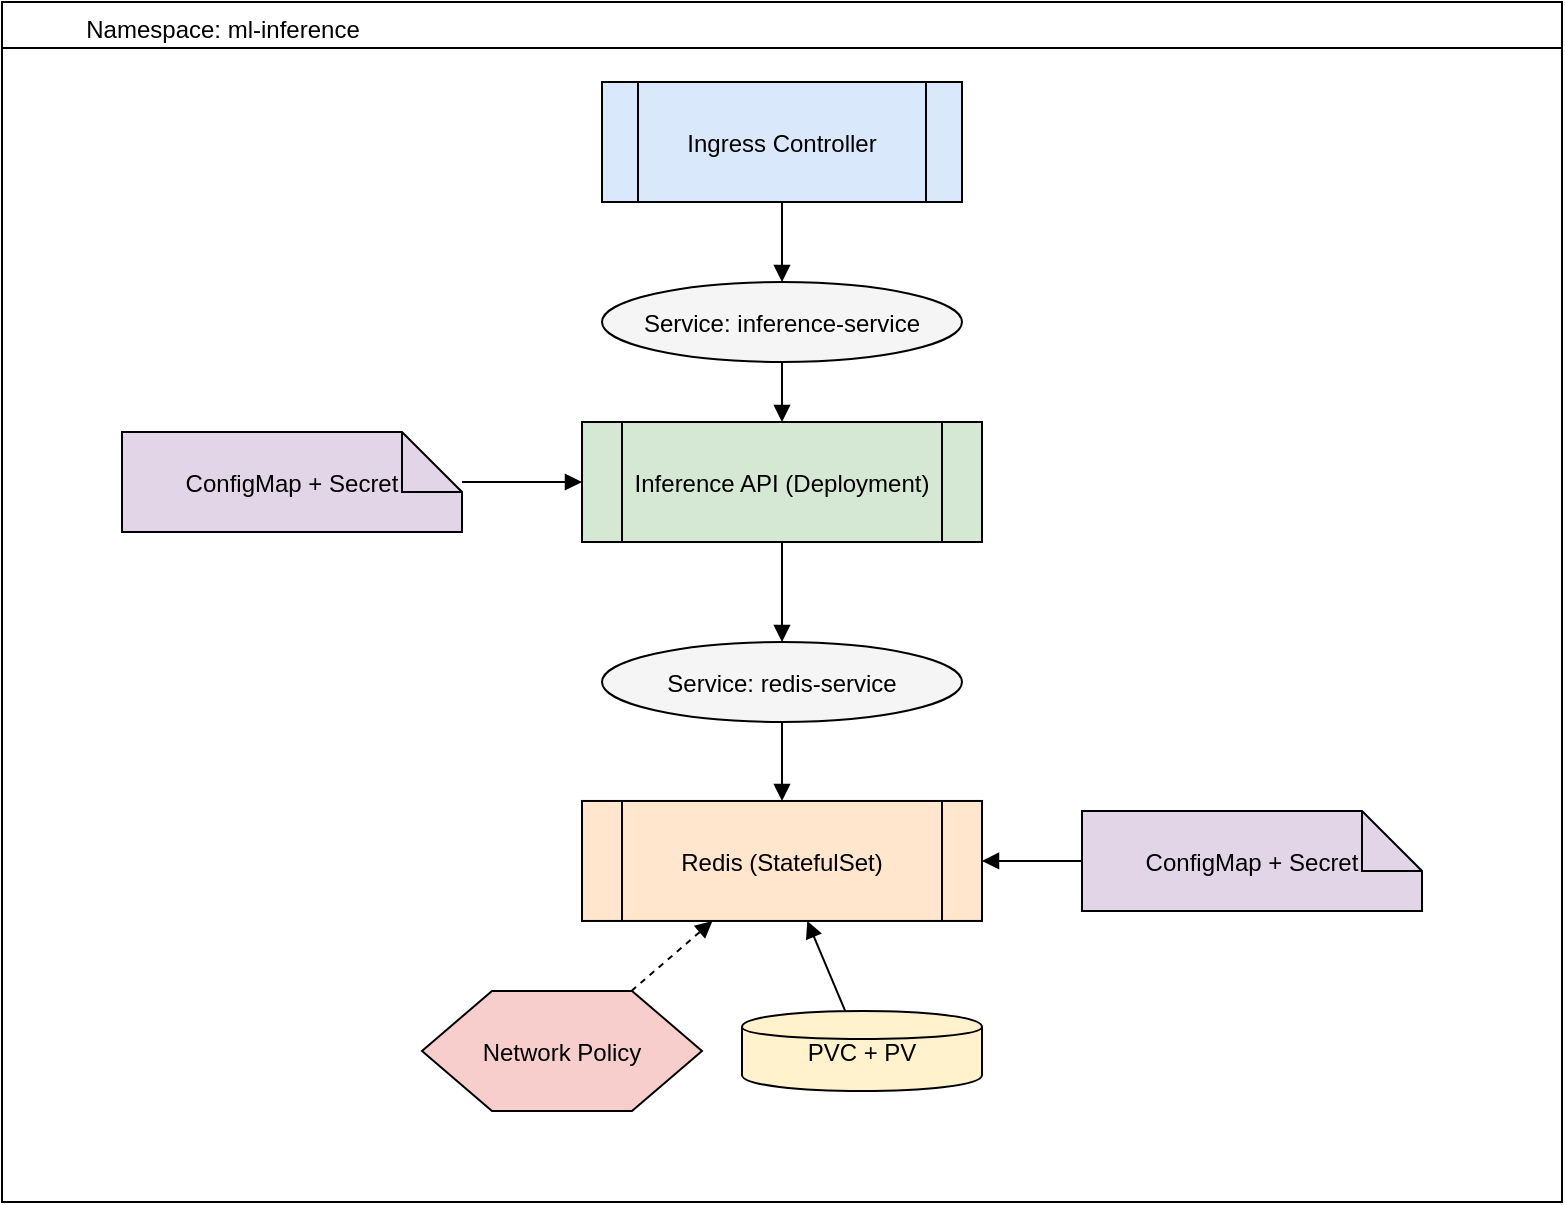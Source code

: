 <mxfile version="25.0.2">
  <diagram name="Real-Time ML Inference Architecture" id="ml-inference">
    <mxGraphModel dx="1026" dy="743" grid="0" gridSize="10" guides="1" tooltips="1" connect="1" arrows="1" fold="1" page="0" pageScale="1" pageWidth="827" pageHeight="1169" math="0" shadow="0">
      <root>
        <mxCell id="0" />
        <mxCell id="1" parent="0" />
        <mxCell id="10" value="" style="swimlane" parent="1" vertex="1">
          <mxGeometry x="20" y="20" width="780" height="600" as="geometry" />
        </mxCell>
        <mxCell id="11" value="Namespace: ml-inference" style="text;html=1;strokeColor=none;fillColor=none;align=center;" parent="10" vertex="1">
          <mxGeometry x="10" width="200" height="30" as="geometry" />
        </mxCell>
        <mxCell id="20" value="Ingress Controller" style="shape=process;fillColor=#dae8fc;" parent="10" vertex="1">
          <mxGeometry x="300" y="40" width="180" height="60" as="geometry" />
        </mxCell>
        <mxCell id="30" value="Inference API (Deployment)" style="shape=process;fillColor=#d5e8d4;" parent="10" vertex="1">
          <mxGeometry x="290" y="210" width="200" height="60" as="geometry" />
        </mxCell>
        <mxCell id="40" value="Redis (StatefulSet)" style="shape=process;fillColor=#ffe6cc;" parent="10" vertex="1">
          <mxGeometry x="290" y="399.48" width="200" height="60" as="geometry" />
        </mxCell>
        <mxCell id="50" value="PVC + PV" style="shape=cylinder;fillColor=#fff2cc;" parent="10" vertex="1">
          <mxGeometry x="370" y="504.48" width="120" height="40" as="geometry" />
        </mxCell>
        <mxCell id="60" value="ConfigMap + Secret" style="shape=note;fillColor=#e1d5e7;" parent="10" vertex="1">
          <mxGeometry x="60" y="215" width="170" height="50" as="geometry" />
        </mxCell>
        <mxCell id="70" value="ConfigMap + Secret" style="shape=note;fillColor=#e1d5e7;" parent="10" vertex="1">
          <mxGeometry x="540" y="404.48" width="170" height="50" as="geometry" />
        </mxCell>
        <mxCell id="80" value="Network Policy" style="shape=hexagon;fillColor=#f8cecc;" parent="10" vertex="1">
          <mxGeometry x="210" y="494.48" width="140" height="60" as="geometry" />
        </mxCell>
        <mxCell id="90" value="Service: inference-service" style="ellipse;fillColor=#f5f5f5;" parent="10" vertex="1">
          <mxGeometry x="300" y="140" width="180" height="40" as="geometry" />
        </mxCell>
        <mxCell id="100" value="Service: redis-service" style="ellipse;fillColor=#f5f5f5;" parent="10" vertex="1">
          <mxGeometry x="300" y="320" width="180" height="40" as="geometry" />
        </mxCell>
        <mxCell id="201" style="endArrow=block;exitX=0.5;exitY=1;exitDx=0;exitDy=0;comic=0;enumerate=0;orthogonal=0;orthogonalLoop=0;ignoreEdge=0;noJump=0;deletable=1;cloneable=1;strokeOpacity=100;" parent="10" source="20" target="90" edge="1">
          <mxGeometry relative="1" as="geometry">
            <mxPoint x="400" y="130" as="sourcePoint" />
          </mxGeometry>
        </mxCell>
        <mxCell id="202" style="endArrow=block" parent="10" source="90" target="30" edge="1">
          <mxGeometry relative="1" as="geometry" />
        </mxCell>
        <mxCell id="203" style="endArrow=block" parent="10" source="30" target="100" edge="1">
          <mxGeometry relative="1" as="geometry" />
        </mxCell>
        <mxCell id="204" style="endArrow=block;exitX=0.5;exitY=1;exitDx=0;exitDy=0;" parent="10" source="100" target="40" edge="1">
          <mxGeometry relative="1" as="geometry">
            <mxPoint x="353.957" y="393.002" as="sourcePoint" />
          </mxGeometry>
        </mxCell>
        <mxCell id="205" style="endArrow=block;dashed=1;orthogonalLoop=0;backgroundOutline=0;noJump=0;arcSize=20;snapToPoint=0;fixDash=0;" parent="10" source="80" target="40" edge="1">
          <mxGeometry relative="1" as="geometry" />
        </mxCell>
        <mxCell id="206" style="endArrow=block" parent="10" source="50" target="40" edge="1">
          <mxGeometry relative="1" as="geometry" />
        </mxCell>
        <mxCell id="207" style="endArrow=block" parent="10" source="60" target="30" edge="1">
          <mxGeometry relative="1" as="geometry" />
        </mxCell>
        <mxCell id="208" style="endArrow=block" parent="10" source="70" target="40" edge="1">
          <mxGeometry relative="1" as="geometry" />
        </mxCell>
      </root>
    </mxGraphModel>
  </diagram>
</mxfile>
